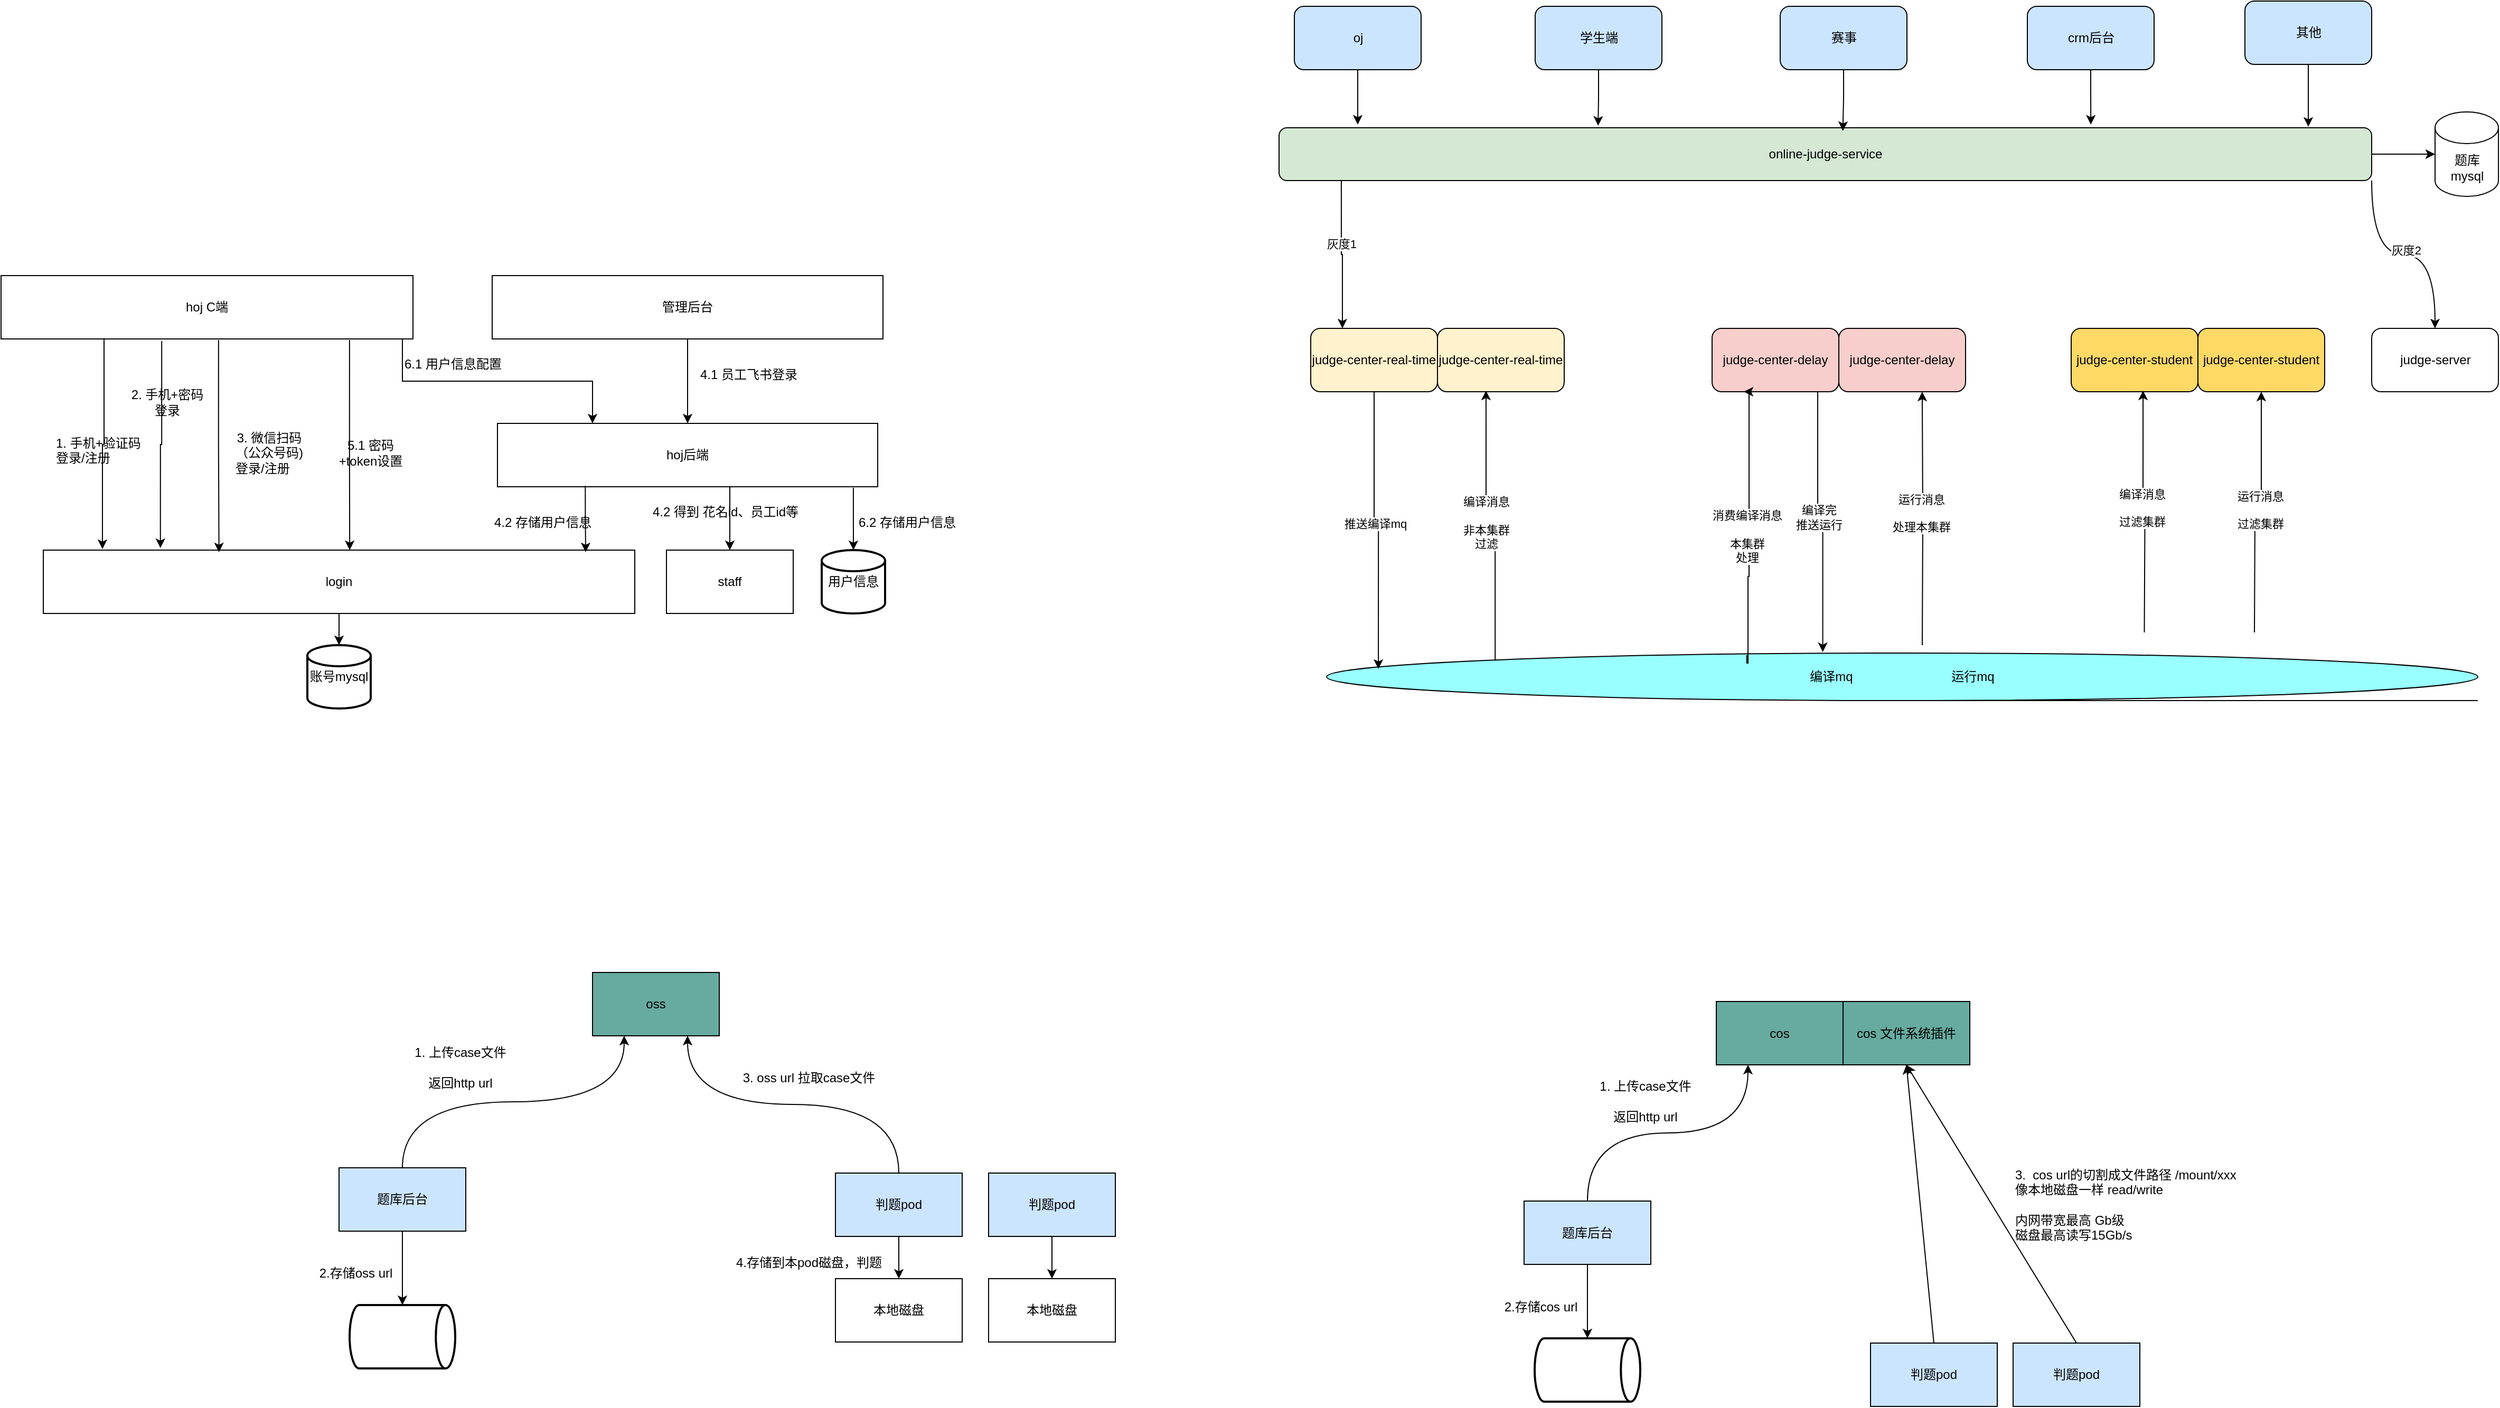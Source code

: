<mxfile version="26.2.13">
  <diagram name="第 1 页" id="Zqn69nHAaQLIHZz4OZMA">
    <mxGraphModel dx="1427" dy="1929" grid="1" gridSize="10" guides="1" tooltips="1" connect="1" arrows="1" fold="1" page="1" pageScale="1" pageWidth="827" pageHeight="1169" math="0" shadow="0">
      <root>
        <mxCell id="0" />
        <mxCell id="1" parent="0" />
        <mxCell id="obczPgTx_yafg2J8MrPF-36" style="edgeStyle=orthogonalEdgeStyle;rounded=0;orthogonalLoop=1;jettySize=auto;html=1;exitX=1;exitY=1;exitDx=0;exitDy=0;entryX=0.25;entryY=0;entryDx=0;entryDy=0;" parent="1" source="obczPgTx_yafg2J8MrPF-1" target="obczPgTx_yafg2J8MrPF-4" edge="1">
          <mxGeometry relative="1" as="geometry">
            <Array as="points">
              <mxPoint x="380" y="210" />
              <mxPoint x="380" y="250" />
              <mxPoint x="560" y="250" />
            </Array>
          </mxGeometry>
        </mxCell>
        <mxCell id="obczPgTx_yafg2J8MrPF-1" value="hoj C端" style="rounded=0;whiteSpace=wrap;html=1;" parent="1" vertex="1">
          <mxGeometry y="150" width="390" height="60" as="geometry" />
        </mxCell>
        <mxCell id="obczPgTx_yafg2J8MrPF-7" style="edgeStyle=orthogonalEdgeStyle;rounded=0;orthogonalLoop=1;jettySize=auto;html=1;exitX=0.5;exitY=1;exitDx=0;exitDy=0;entryX=0.5;entryY=0;entryDx=0;entryDy=0;" parent="1" source="obczPgTx_yafg2J8MrPF-2" target="obczPgTx_yafg2J8MrPF-4" edge="1">
          <mxGeometry relative="1" as="geometry" />
        </mxCell>
        <mxCell id="obczPgTx_yafg2J8MrPF-2" value="管理后台" style="rounded=0;whiteSpace=wrap;html=1;" parent="1" vertex="1">
          <mxGeometry x="465" y="150" width="370" height="60" as="geometry" />
        </mxCell>
        <mxCell id="obczPgTx_yafg2J8MrPF-3" value="login" style="rounded=0;whiteSpace=wrap;html=1;" parent="1" vertex="1">
          <mxGeometry x="40" y="410" width="560" height="60" as="geometry" />
        </mxCell>
        <mxCell id="obczPgTx_yafg2J8MrPF-31" style="edgeStyle=orthogonalEdgeStyle;rounded=0;orthogonalLoop=1;jettySize=auto;html=1;exitX=0.908;exitY=0.983;exitDx=0;exitDy=0;entryX=0.5;entryY=0;entryDx=0;entryDy=0;exitPerimeter=0;" parent="1" source="obczPgTx_yafg2J8MrPF-4" target="obczPgTx_yafg2J8MrPF-8" edge="1">
          <mxGeometry relative="1" as="geometry">
            <Array as="points">
              <mxPoint x="690" y="349" />
            </Array>
          </mxGeometry>
        </mxCell>
        <mxCell id="obczPgTx_yafg2J8MrPF-4" value="hoj后端" style="rounded=0;whiteSpace=wrap;html=1;" parent="1" vertex="1">
          <mxGeometry x="470" y="290" width="360" height="60" as="geometry" />
        </mxCell>
        <mxCell id="obczPgTx_yafg2J8MrPF-5" style="edgeStyle=orthogonalEdgeStyle;rounded=0;orthogonalLoop=1;jettySize=auto;html=1;exitX=0.25;exitY=1;exitDx=0;exitDy=0;entryX=0.1;entryY=-0.017;entryDx=0;entryDy=0;entryPerimeter=0;" parent="1" source="obczPgTx_yafg2J8MrPF-1" target="obczPgTx_yafg2J8MrPF-3" edge="1">
          <mxGeometry relative="1" as="geometry" />
        </mxCell>
        <mxCell id="obczPgTx_yafg2J8MrPF-6" style="edgeStyle=orthogonalEdgeStyle;rounded=0;orthogonalLoop=1;jettySize=auto;html=1;exitX=0.528;exitY=1.017;exitDx=0;exitDy=0;entryX=0.297;entryY=0.033;entryDx=0;entryDy=0;entryPerimeter=0;exitPerimeter=0;" parent="1" source="obczPgTx_yafg2J8MrPF-1" target="obczPgTx_yafg2J8MrPF-3" edge="1">
          <mxGeometry relative="1" as="geometry" />
        </mxCell>
        <mxCell id="obczPgTx_yafg2J8MrPF-8" value="staff" style="rounded=0;whiteSpace=wrap;html=1;" parent="1" vertex="1">
          <mxGeometry x="630" y="410" width="120" height="60" as="geometry" />
        </mxCell>
        <mxCell id="obczPgTx_yafg2J8MrPF-11" style="edgeStyle=orthogonalEdgeStyle;rounded=0;orthogonalLoop=1;jettySize=auto;html=1;exitX=0.39;exitY=1.033;exitDx=0;exitDy=0;entryX=0.198;entryY=-0.033;entryDx=0;entryDy=0;entryPerimeter=0;exitPerimeter=0;" parent="1" source="obczPgTx_yafg2J8MrPF-1" target="obczPgTx_yafg2J8MrPF-3" edge="1">
          <mxGeometry relative="1" as="geometry" />
        </mxCell>
        <mxCell id="obczPgTx_yafg2J8MrPF-12" value="2. 手机+密码&lt;div&gt;登录&lt;/div&gt;" style="text;html=1;align=center;verticalAlign=middle;whiteSpace=wrap;rounded=0;" parent="1" vertex="1">
          <mxGeometry x="120" y="250" width="75" height="40" as="geometry" />
        </mxCell>
        <mxCell id="obczPgTx_yafg2J8MrPF-13" value="&lt;div style=&quot;text-align: center;&quot;&gt;&lt;span style=&quot;background-color: initial;&quot;&gt;3. 微信扫码&lt;/span&gt;&lt;/div&gt;&lt;div style=&quot;text-align: center;&quot;&gt;&lt;span style=&quot;background-color: initial;&quot;&gt;（公众号码)&lt;/span&gt;&lt;/div&gt;&lt;div&gt;&lt;span style=&quot;text-align: center;&quot;&gt;登录/注册&lt;/span&gt;&lt;br&gt;&lt;/div&gt;" style="text;whiteSpace=wrap;html=1;" parent="1" vertex="1">
          <mxGeometry x="220" y="290" width="76" height="50" as="geometry" />
        </mxCell>
        <mxCell id="obczPgTx_yafg2J8MrPF-15" value="&lt;span style=&quot;text-align: center;&quot;&gt;1. 手机+验证码&lt;/span&gt;&lt;div&gt;&lt;span style=&quot;text-align: center;&quot;&gt;登录/注册&lt;/span&gt;&lt;br&gt;&lt;/div&gt;" style="text;whiteSpace=wrap;html=1;" parent="1" vertex="1">
          <mxGeometry x="50" y="295" width="86" height="50" as="geometry" />
        </mxCell>
        <mxCell id="obczPgTx_yafg2J8MrPF-16" value="&lt;div style=&quot;text-align: center;&quot;&gt;4.1&amp;nbsp;&lt;span style=&quot;background-color: initial;&quot;&gt;员工飞书登录&lt;/span&gt;&lt;/div&gt;" style="text;whiteSpace=wrap;html=1;" parent="1" vertex="1">
          <mxGeometry x="660" y="230" width="150" height="30" as="geometry" />
        </mxCell>
        <mxCell id="obczPgTx_yafg2J8MrPF-21" value="账号mysql" style="strokeWidth=2;html=1;shape=mxgraph.flowchart.database;whiteSpace=wrap;" parent="1" vertex="1">
          <mxGeometry x="290" y="500" width="60" height="60" as="geometry" />
        </mxCell>
        <mxCell id="obczPgTx_yafg2J8MrPF-22" value="用户信息" style="strokeWidth=2;html=1;shape=mxgraph.flowchart.database;whiteSpace=wrap;" parent="1" vertex="1">
          <mxGeometry x="777" y="410" width="60" height="60" as="geometry" />
        </mxCell>
        <mxCell id="obczPgTx_yafg2J8MrPF-24" style="edgeStyle=orthogonalEdgeStyle;rounded=0;orthogonalLoop=1;jettySize=auto;html=1;exitX=0.5;exitY=1;exitDx=0;exitDy=0;entryX=0.5;entryY=0;entryDx=0;entryDy=0;entryPerimeter=0;" parent="1" source="obczPgTx_yafg2J8MrPF-3" target="obczPgTx_yafg2J8MrPF-21" edge="1">
          <mxGeometry relative="1" as="geometry" />
        </mxCell>
        <mxCell id="obczPgTx_yafg2J8MrPF-30" value="&lt;div style=&quot;text-align: center;&quot;&gt;4.2&amp;nbsp;&lt;span style=&quot;background-color: initial;&quot;&gt;得到 花名id、员工id等&lt;/span&gt;&lt;/div&gt;" style="text;whiteSpace=wrap;html=1;" parent="1" vertex="1">
          <mxGeometry x="615" y="360" width="150" height="30" as="geometry" />
        </mxCell>
        <mxCell id="obczPgTx_yafg2J8MrPF-33" style="edgeStyle=orthogonalEdgeStyle;rounded=0;orthogonalLoop=1;jettySize=auto;html=1;exitX=0.231;exitY=0.983;exitDx=0;exitDy=0;entryX=0.917;entryY=0.033;entryDx=0;entryDy=0;entryPerimeter=0;exitPerimeter=0;" parent="1" source="obczPgTx_yafg2J8MrPF-4" target="obczPgTx_yafg2J8MrPF-3" edge="1">
          <mxGeometry relative="1" as="geometry" />
        </mxCell>
        <mxCell id="obczPgTx_yafg2J8MrPF-34" value="&lt;div style=&quot;text-align: center;&quot;&gt;4.2 存储用户信息&lt;/div&gt;" style="text;whiteSpace=wrap;html=1;" parent="1" vertex="1">
          <mxGeometry x="465" y="370" width="150" height="30" as="geometry" />
        </mxCell>
        <mxCell id="obczPgTx_yafg2J8MrPF-35" value="&lt;div style=&quot;text-align: center;&quot;&gt;6.2 存储用户信息&lt;/div&gt;" style="text;whiteSpace=wrap;html=1;" parent="1" vertex="1">
          <mxGeometry x="810" y="370" width="150" height="30" as="geometry" />
        </mxCell>
        <mxCell id="obczPgTx_yafg2J8MrPF-37" value="&lt;div style=&quot;text-align: center;&quot;&gt;6.1 用户信息配置&lt;/div&gt;" style="text;whiteSpace=wrap;html=1;" parent="1" vertex="1">
          <mxGeometry x="380" y="220" width="150" height="30" as="geometry" />
        </mxCell>
        <mxCell id="obczPgTx_yafg2J8MrPF-40" style="edgeStyle=orthogonalEdgeStyle;rounded=0;orthogonalLoop=1;jettySize=auto;html=1;exitX=0.846;exitY=1.017;exitDx=0;exitDy=0;entryX=0.518;entryY=0;entryDx=0;entryDy=0;entryPerimeter=0;exitPerimeter=0;" parent="1" source="obczPgTx_yafg2J8MrPF-1" target="obczPgTx_yafg2J8MrPF-3" edge="1">
          <mxGeometry relative="1" as="geometry" />
        </mxCell>
        <mxCell id="obczPgTx_yafg2J8MrPF-41" value="5.1 密码+token设置" style="text;html=1;align=center;verticalAlign=middle;whiteSpace=wrap;rounded=0;" parent="1" vertex="1">
          <mxGeometry x="310" y="305" width="80" height="25" as="geometry" />
        </mxCell>
        <mxCell id="obczPgTx_yafg2J8MrPF-42" style="edgeStyle=orthogonalEdgeStyle;rounded=0;orthogonalLoop=1;jettySize=auto;html=1;exitX=0.936;exitY=1.017;exitDx=0;exitDy=0;entryX=0.5;entryY=0;entryDx=0;entryDy=0;entryPerimeter=0;exitPerimeter=0;" parent="1" source="obczPgTx_yafg2J8MrPF-4" target="obczPgTx_yafg2J8MrPF-22" edge="1">
          <mxGeometry relative="1" as="geometry" />
        </mxCell>
        <mxCell id="ji8Ps8-y2DthkimGRA9Z-1" value="oss" style="rounded=0;whiteSpace=wrap;html=1;fillColor=#67AB9F;" parent="1" vertex="1">
          <mxGeometry x="560" y="810" width="120" height="60" as="geometry" />
        </mxCell>
        <mxCell id="ji8Ps8-y2DthkimGRA9Z-8" value="" style="edgeStyle=orthogonalEdgeStyle;rounded=0;orthogonalLoop=1;jettySize=auto;html=1;" parent="1" source="ji8Ps8-y2DthkimGRA9Z-3" target="ji8Ps8-y2DthkimGRA9Z-6" edge="1">
          <mxGeometry relative="1" as="geometry" />
        </mxCell>
        <mxCell id="ji8Ps8-y2DthkimGRA9Z-14" style="edgeStyle=orthogonalEdgeStyle;rounded=0;orthogonalLoop=1;jettySize=auto;html=1;exitX=0.5;exitY=0;exitDx=0;exitDy=0;entryX=0.75;entryY=1;entryDx=0;entryDy=0;curved=1;" parent="1" source="ji8Ps8-y2DthkimGRA9Z-3" target="ji8Ps8-y2DthkimGRA9Z-1" edge="1">
          <mxGeometry relative="1" as="geometry" />
        </mxCell>
        <mxCell id="ji8Ps8-y2DthkimGRA9Z-3" value="判题pod" style="rounded=0;whiteSpace=wrap;html=1;fillColor=#CCE5FF;" parent="1" vertex="1">
          <mxGeometry x="790" y="1000" width="120" height="60" as="geometry" />
        </mxCell>
        <mxCell id="ji8Ps8-y2DthkimGRA9Z-11" style="edgeStyle=orthogonalEdgeStyle;rounded=0;orthogonalLoop=1;jettySize=auto;html=1;exitX=0.5;exitY=0;exitDx=0;exitDy=0;entryX=0.25;entryY=1;entryDx=0;entryDy=0;curved=1;" parent="1" source="ji8Ps8-y2DthkimGRA9Z-4" target="ji8Ps8-y2DthkimGRA9Z-1" edge="1">
          <mxGeometry relative="1" as="geometry" />
        </mxCell>
        <mxCell id="ji8Ps8-y2DthkimGRA9Z-4" value="题库后台" style="rounded=0;whiteSpace=wrap;html=1;fillColor=#CCE5FF;" parent="1" vertex="1">
          <mxGeometry x="320" y="995" width="120" height="60" as="geometry" />
        </mxCell>
        <mxCell id="ji8Ps8-y2DthkimGRA9Z-9" value="" style="edgeStyle=orthogonalEdgeStyle;rounded=0;orthogonalLoop=1;jettySize=auto;html=1;" parent="1" source="ji8Ps8-y2DthkimGRA9Z-5" target="ji8Ps8-y2DthkimGRA9Z-7" edge="1">
          <mxGeometry relative="1" as="geometry" />
        </mxCell>
        <mxCell id="ji8Ps8-y2DthkimGRA9Z-5" value="判题pod" style="rounded=0;whiteSpace=wrap;html=1;fillColor=#CCE5FF;" parent="1" vertex="1">
          <mxGeometry x="935" y="1000" width="120" height="60" as="geometry" />
        </mxCell>
        <mxCell id="ji8Ps8-y2DthkimGRA9Z-6" value="本地磁盘" style="rounded=0;whiteSpace=wrap;html=1;" parent="1" vertex="1">
          <mxGeometry x="790" y="1100" width="120" height="60" as="geometry" />
        </mxCell>
        <mxCell id="ji8Ps8-y2DthkimGRA9Z-7" value="本地磁盘" style="rounded=0;whiteSpace=wrap;html=1;" parent="1" vertex="1">
          <mxGeometry x="935" y="1100" width="120" height="60" as="geometry" />
        </mxCell>
        <mxCell id="ji8Ps8-y2DthkimGRA9Z-15" value="" style="strokeWidth=2;html=1;shape=mxgraph.flowchart.direct_data;whiteSpace=wrap;" parent="1" vertex="1">
          <mxGeometry x="330" y="1125" width="100" height="60" as="geometry" />
        </mxCell>
        <mxCell id="ji8Ps8-y2DthkimGRA9Z-17" style="rounded=0;orthogonalLoop=1;jettySize=auto;html=1;exitX=0.5;exitY=1;exitDx=0;exitDy=0;entryX=0.5;entryY=0;entryDx=0;entryDy=0;entryPerimeter=0;" parent="1" source="ji8Ps8-y2DthkimGRA9Z-4" target="ji8Ps8-y2DthkimGRA9Z-15" edge="1">
          <mxGeometry relative="1" as="geometry" />
        </mxCell>
        <mxCell id="ji8Ps8-y2DthkimGRA9Z-18" value="1. 上传case文件&lt;div&gt;&lt;br&gt;&lt;div&gt;返回http url&lt;/div&gt;&lt;/div&gt;" style="text;html=1;align=center;verticalAlign=middle;whiteSpace=wrap;rounded=0;" parent="1" vertex="1">
          <mxGeometry x="350" y="870" width="170" height="60" as="geometry" />
        </mxCell>
        <mxCell id="ji8Ps8-y2DthkimGRA9Z-19" value="2.存储oss url" style="text;html=1;align=center;verticalAlign=middle;whiteSpace=wrap;rounded=0;" parent="1" vertex="1">
          <mxGeometry x="296" y="1080" width="80" height="30" as="geometry" />
        </mxCell>
        <mxCell id="ji8Ps8-y2DthkimGRA9Z-20" value="3. oss url 拉取case文件" style="text;html=1;align=center;verticalAlign=middle;whiteSpace=wrap;rounded=0;" parent="1" vertex="1">
          <mxGeometry x="680" y="880" width="170" height="60" as="geometry" />
        </mxCell>
        <mxCell id="ji8Ps8-y2DthkimGRA9Z-22" value="4.存储到本pod磁盘，判题" style="text;html=1;align=center;verticalAlign=middle;whiteSpace=wrap;rounded=0;" parent="1" vertex="1">
          <mxGeometry x="690" y="1070" width="150" height="30" as="geometry" />
        </mxCell>
        <mxCell id="ji8Ps8-y2DthkimGRA9Z-23" value="cos" style="rounded=0;whiteSpace=wrap;html=1;fillColor=#67AB9F;" parent="1" vertex="1">
          <mxGeometry x="1624" y="837.5" width="120" height="60" as="geometry" />
        </mxCell>
        <mxCell id="ji8Ps8-y2DthkimGRA9Z-42" style="edgeStyle=none;rounded=0;orthogonalLoop=1;jettySize=auto;html=1;exitX=0.5;exitY=0;exitDx=0;exitDy=0;entryX=0.5;entryY=1;entryDx=0;entryDy=0;" parent="1" source="ji8Ps8-y2DthkimGRA9Z-26" target="ji8Ps8-y2DthkimGRA9Z-40" edge="1">
          <mxGeometry relative="1" as="geometry" />
        </mxCell>
        <mxCell id="ji8Ps8-y2DthkimGRA9Z-26" value="判题pod" style="rounded=0;whiteSpace=wrap;html=1;fillColor=#CCE5FF;" parent="1" vertex="1">
          <mxGeometry x="1770" y="1161" width="120" height="60" as="geometry" />
        </mxCell>
        <mxCell id="ji8Ps8-y2DthkimGRA9Z-27" style="edgeStyle=orthogonalEdgeStyle;rounded=0;orthogonalLoop=1;jettySize=auto;html=1;exitX=0.5;exitY=0;exitDx=0;exitDy=0;entryX=0.25;entryY=1;entryDx=0;entryDy=0;curved=1;" parent="1" source="ji8Ps8-y2DthkimGRA9Z-28" target="ji8Ps8-y2DthkimGRA9Z-23" edge="1">
          <mxGeometry relative="1" as="geometry" />
        </mxCell>
        <mxCell id="ji8Ps8-y2DthkimGRA9Z-28" value="题库后台" style="rounded=0;whiteSpace=wrap;html=1;fillColor=#CCE5FF;" parent="1" vertex="1">
          <mxGeometry x="1442" y="1026.5" width="120" height="60" as="geometry" />
        </mxCell>
        <mxCell id="ji8Ps8-y2DthkimGRA9Z-43" style="edgeStyle=none;rounded=0;orthogonalLoop=1;jettySize=auto;html=1;exitX=0.5;exitY=0;exitDx=0;exitDy=0;entryX=0.5;entryY=1;entryDx=0;entryDy=0;" parent="1" source="ji8Ps8-y2DthkimGRA9Z-30" target="ji8Ps8-y2DthkimGRA9Z-40" edge="1">
          <mxGeometry relative="1" as="geometry" />
        </mxCell>
        <mxCell id="ji8Ps8-y2DthkimGRA9Z-30" value="判题pod" style="rounded=0;whiteSpace=wrap;html=1;fillColor=#CCE5FF;" parent="1" vertex="1">
          <mxGeometry x="1905" y="1161" width="120" height="60" as="geometry" />
        </mxCell>
        <mxCell id="ji8Ps8-y2DthkimGRA9Z-33" value="" style="strokeWidth=2;html=1;shape=mxgraph.flowchart.direct_data;whiteSpace=wrap;" parent="1" vertex="1">
          <mxGeometry x="1452" y="1156.5" width="100" height="60" as="geometry" />
        </mxCell>
        <mxCell id="ji8Ps8-y2DthkimGRA9Z-34" style="rounded=0;orthogonalLoop=1;jettySize=auto;html=1;exitX=0.5;exitY=1;exitDx=0;exitDy=0;entryX=0.5;entryY=0;entryDx=0;entryDy=0;entryPerimeter=0;" parent="1" source="ji8Ps8-y2DthkimGRA9Z-28" target="ji8Ps8-y2DthkimGRA9Z-33" edge="1">
          <mxGeometry relative="1" as="geometry" />
        </mxCell>
        <mxCell id="ji8Ps8-y2DthkimGRA9Z-35" value="1. 上传case文件&lt;div&gt;&lt;br&gt;&lt;div&gt;返回http url&lt;/div&gt;&lt;/div&gt;" style="text;html=1;align=center;verticalAlign=middle;whiteSpace=wrap;rounded=0;" parent="1" vertex="1">
          <mxGeometry x="1472" y="901.5" width="170" height="60" as="geometry" />
        </mxCell>
        <mxCell id="ji8Ps8-y2DthkimGRA9Z-36" value="2.存储cos url" style="text;html=1;align=center;verticalAlign=middle;whiteSpace=wrap;rounded=0;" parent="1" vertex="1">
          <mxGeometry x="1418" y="1111.5" width="80" height="30" as="geometry" />
        </mxCell>
        <mxCell id="ji8Ps8-y2DthkimGRA9Z-37" value="3.&amp;nbsp; cos url的切割成文件路径 /mount/xxx&lt;div&gt;&lt;div&gt;像本地磁盘一样&amp;nbsp;&lt;span style=&quot;background-color: initial;&quot;&gt;read/write&lt;/span&gt;&lt;/div&gt;&lt;div&gt;&lt;span style=&quot;background-color: initial;&quot;&gt;&lt;br&gt;&lt;/span&gt;&lt;/div&gt;&lt;div&gt;&lt;span style=&quot;background-color: initial;&quot;&gt;内网带宽最高 Gb级&lt;/span&gt;&lt;/div&gt;&lt;div&gt;&lt;span style=&quot;background-color: initial;&quot;&gt;磁盘最高读写15Gb/s&lt;/span&gt;&lt;/div&gt;&lt;/div&gt;" style="text;html=1;align=left;verticalAlign=middle;whiteSpace=wrap;rounded=0;" parent="1" vertex="1">
          <mxGeometry x="1905" y="1000" width="230" height="60" as="geometry" />
        </mxCell>
        <mxCell id="ji8Ps8-y2DthkimGRA9Z-40" value="cos 文件系统插件" style="rounded=0;whiteSpace=wrap;html=1;fillColor=#67AB9F;" parent="1" vertex="1">
          <mxGeometry x="1744" y="837.5" width="120" height="60" as="geometry" />
        </mxCell>
        <mxCell id="_0bZGA4F4RhLJNv9DCTe-1" value="学生端" style="rounded=1;whiteSpace=wrap;html=1;fillColor=light-dark(#CCE5FF,var(--ge-dark-color, #121212));" parent="1" vertex="1">
          <mxGeometry x="1452.5" y="-105" width="120" height="60" as="geometry" />
        </mxCell>
        <mxCell id="_0bZGA4F4RhLJNv9DCTe-2" value="oj" style="rounded=1;whiteSpace=wrap;html=1;fillColor=light-dark(#CCE5FF,var(--ge-dark-color, #121212));" parent="1" vertex="1">
          <mxGeometry x="1224.5" y="-105" width="120" height="60" as="geometry" />
        </mxCell>
        <mxCell id="_0bZGA4F4RhLJNv9DCTe-3" value="其他" style="rounded=1;whiteSpace=wrap;html=1;fillColor=light-dark(#CCE5FF,var(--ge-dark-color, #121212));" parent="1" vertex="1">
          <mxGeometry x="2124.5" y="-110" width="120" height="60" as="geometry" />
        </mxCell>
        <mxCell id="_0bZGA4F4RhLJNv9DCTe-4" value="crm后台" style="rounded=1;whiteSpace=wrap;html=1;fillColor=light-dark(#CCE5FF,var(--ge-dark-color, #121212));" parent="1" vertex="1">
          <mxGeometry x="1918.5" y="-105" width="120" height="60" as="geometry" />
        </mxCell>
        <mxCell id="_0bZGA4F4RhLJNv9DCTe-5" value="赛事" style="rounded=1;whiteSpace=wrap;html=1;fillColor=light-dark(#CCE5FF,var(--ge-dark-color, #121212));" parent="1" vertex="1">
          <mxGeometry x="1684.5" y="-105" width="120" height="60" as="geometry" />
        </mxCell>
        <mxCell id="_0bZGA4F4RhLJNv9DCTe-19" style="edgeStyle=orthogonalEdgeStyle;rounded=0;orthogonalLoop=1;jettySize=auto;html=1;exitX=0.057;exitY=0.96;exitDx=0;exitDy=0;entryX=0.25;entryY=0;entryDx=0;entryDy=0;exitPerimeter=0;" parent="1" source="_0bZGA4F4RhLJNv9DCTe-6" target="_0bZGA4F4RhLJNv9DCTe-7" edge="1">
          <mxGeometry relative="1" as="geometry" />
        </mxCell>
        <mxCell id="_0bZGA4F4RhLJNv9DCTe-46" value="灰度1" style="edgeLabel;html=1;align=center;verticalAlign=middle;resizable=0;points=[];" parent="_0bZGA4F4RhLJNv9DCTe-19" vertex="1" connectable="0">
          <mxGeometry x="-0.133" relative="1" as="geometry">
            <mxPoint as="offset" />
          </mxGeometry>
        </mxCell>
        <mxCell id="_0bZGA4F4RhLJNv9DCTe-35" style="edgeStyle=orthogonalEdgeStyle;rounded=0;orthogonalLoop=1;jettySize=auto;html=1;exitX=1;exitY=0.5;exitDx=0;exitDy=0;" parent="1" source="_0bZGA4F4RhLJNv9DCTe-6" target="_0bZGA4F4RhLJNv9DCTe-14" edge="1">
          <mxGeometry relative="1" as="geometry" />
        </mxCell>
        <mxCell id="_0bZGA4F4RhLJNv9DCTe-44" style="edgeStyle=orthogonalEdgeStyle;rounded=0;orthogonalLoop=1;jettySize=auto;html=1;exitX=1;exitY=1;exitDx=0;exitDy=0;curved=1;" parent="1" source="_0bZGA4F4RhLJNv9DCTe-6" target="_0bZGA4F4RhLJNv9DCTe-42" edge="1">
          <mxGeometry relative="1" as="geometry" />
        </mxCell>
        <mxCell id="_0bZGA4F4RhLJNv9DCTe-45" value="灰度2" style="edgeLabel;html=1;align=center;verticalAlign=middle;resizable=0;points=[];" parent="_0bZGA4F4RhLJNv9DCTe-44" vertex="1" connectable="0">
          <mxGeometry x="0.018" y="4" relative="1" as="geometry">
            <mxPoint as="offset" />
          </mxGeometry>
        </mxCell>
        <mxCell id="_0bZGA4F4RhLJNv9DCTe-6" value="online-judge-service" style="rounded=1;whiteSpace=wrap;html=1;fillColor=light-dark(#D5E8D4,var(--ge-dark-color, #121212));" parent="1" vertex="1">
          <mxGeometry x="1210" y="10" width="1034.5" height="50" as="geometry" />
        </mxCell>
        <mxCell id="_0bZGA4F4RhLJNv9DCTe-7" value="judge-center-real-time" style="rounded=1;whiteSpace=wrap;html=1;fillColor=light-dark(#FFF2CC,var(--ge-dark-color, #121212));" parent="1" vertex="1">
          <mxGeometry x="1240" y="200" width="120" height="60" as="geometry" />
        </mxCell>
        <mxCell id="_0bZGA4F4RhLJNv9DCTe-8" value="judge-center-real-time" style="rounded=1;whiteSpace=wrap;html=1;fillColor=light-dark(#FFF2CC,var(--ge-dark-color, #121212));" parent="1" vertex="1">
          <mxGeometry x="1360" y="200" width="120" height="60" as="geometry" />
        </mxCell>
        <mxCell id="_0bZGA4F4RhLJNv9DCTe-9" value="judge-center-delay" style="rounded=1;whiteSpace=wrap;html=1;fillColor=light-dark(#F8CECC,var(--ge-dark-color, #121212));" parent="1" vertex="1">
          <mxGeometry x="1620" y="200" width="120" height="60" as="geometry" />
        </mxCell>
        <mxCell id="_0bZGA4F4RhLJNv9DCTe-10" value="judge-center-delay" style="rounded=1;whiteSpace=wrap;html=1;fillColor=light-dark(#F8CECC,var(--ge-dark-color, #121212));" parent="1" vertex="1">
          <mxGeometry x="1740" y="200" width="120" height="60" as="geometry" />
        </mxCell>
        <mxCell id="_0bZGA4F4RhLJNv9DCTe-11" value="judge-center-student" style="rounded=1;whiteSpace=wrap;html=1;fillColor=light-dark(#FFD966,var(--ge-dark-color, #121212));" parent="1" vertex="1">
          <mxGeometry x="1960" y="200" width="120" height="60" as="geometry" />
        </mxCell>
        <mxCell id="_0bZGA4F4RhLJNv9DCTe-12" value="judge-center-student" style="rounded=1;whiteSpace=wrap;html=1;fillColor=light-dark(#FFD966,var(--ge-dark-color, #121212));" parent="1" vertex="1">
          <mxGeometry x="2080" y="200" width="120" height="60" as="geometry" />
        </mxCell>
        <mxCell id="_0bZGA4F4RhLJNv9DCTe-14" value="题库&lt;div&gt;mysql&lt;/div&gt;" style="shape=cylinder3;whiteSpace=wrap;html=1;boundedLbl=1;backgroundOutline=1;size=15;" parent="1" vertex="1">
          <mxGeometry x="2304.5" y="-5" width="60" height="80" as="geometry" />
        </mxCell>
        <mxCell id="_0bZGA4F4RhLJNv9DCTe-37" style="edgeStyle=orthogonalEdgeStyle;rounded=0;orthogonalLoop=1;jettySize=auto;html=1;exitX=0.5;exitY=1;exitDx=0;exitDy=0;entryX=0.072;entryY=-0.06;entryDx=0;entryDy=0;entryPerimeter=0;" parent="1" source="_0bZGA4F4RhLJNv9DCTe-2" target="_0bZGA4F4RhLJNv9DCTe-6" edge="1">
          <mxGeometry relative="1" as="geometry" />
        </mxCell>
        <mxCell id="_0bZGA4F4RhLJNv9DCTe-38" style="edgeStyle=orthogonalEdgeStyle;rounded=0;orthogonalLoop=1;jettySize=auto;html=1;exitX=0.5;exitY=1;exitDx=0;exitDy=0;entryX=0.292;entryY=-0.04;entryDx=0;entryDy=0;entryPerimeter=0;" parent="1" source="_0bZGA4F4RhLJNv9DCTe-1" target="_0bZGA4F4RhLJNv9DCTe-6" edge="1">
          <mxGeometry relative="1" as="geometry" />
        </mxCell>
        <mxCell id="_0bZGA4F4RhLJNv9DCTe-39" style="edgeStyle=orthogonalEdgeStyle;rounded=0;orthogonalLoop=1;jettySize=auto;html=1;exitX=0.5;exitY=1;exitDx=0;exitDy=0;entryX=0.516;entryY=0.06;entryDx=0;entryDy=0;entryPerimeter=0;" parent="1" source="_0bZGA4F4RhLJNv9DCTe-5" target="_0bZGA4F4RhLJNv9DCTe-6" edge="1">
          <mxGeometry relative="1" as="geometry" />
        </mxCell>
        <mxCell id="_0bZGA4F4RhLJNv9DCTe-40" style="edgeStyle=orthogonalEdgeStyle;rounded=0;orthogonalLoop=1;jettySize=auto;html=1;exitX=0.5;exitY=1;exitDx=0;exitDy=0;entryX=0.743;entryY=-0.06;entryDx=0;entryDy=0;entryPerimeter=0;" parent="1" source="_0bZGA4F4RhLJNv9DCTe-4" target="_0bZGA4F4RhLJNv9DCTe-6" edge="1">
          <mxGeometry relative="1" as="geometry" />
        </mxCell>
        <mxCell id="_0bZGA4F4RhLJNv9DCTe-41" style="edgeStyle=orthogonalEdgeStyle;rounded=0;orthogonalLoop=1;jettySize=auto;html=1;exitX=0.5;exitY=1;exitDx=0;exitDy=0;entryX=0.942;entryY=-0.02;entryDx=0;entryDy=0;entryPerimeter=0;" parent="1" source="_0bZGA4F4RhLJNv9DCTe-3" target="_0bZGA4F4RhLJNv9DCTe-6" edge="1">
          <mxGeometry relative="1" as="geometry" />
        </mxCell>
        <mxCell id="_0bZGA4F4RhLJNv9DCTe-42" value="judge-server" style="rounded=1;whiteSpace=wrap;html=1;" parent="1" vertex="1">
          <mxGeometry x="2244.5" y="200" width="120" height="60" as="geometry" />
        </mxCell>
        <mxCell id="rjKXNMB30DjtsITm2oIO-1" value="编译mq&amp;nbsp; &amp;nbsp; &amp;nbsp; &amp;nbsp; &amp;nbsp; &amp;nbsp; &amp;nbsp; &amp;nbsp; &amp;nbsp; &amp;nbsp; &amp;nbsp; &amp;nbsp; &amp;nbsp; &amp;nbsp; 运行mq" style="shape=tapeData;whiteSpace=wrap;html=1;perimeter=ellipsePerimeter;fillColor=light-dark(#99FFFF,var(--ge-dark-color, #121212));" vertex="1" parent="1">
          <mxGeometry x="1255" y="507.5" width="1090" height="45" as="geometry" />
        </mxCell>
        <mxCell id="rjKXNMB30DjtsITm2oIO-2" style="edgeStyle=orthogonalEdgeStyle;rounded=0;orthogonalLoop=1;jettySize=auto;html=1;exitX=0.5;exitY=1;exitDx=0;exitDy=0;entryX=0.045;entryY=0.333;entryDx=0;entryDy=0;entryPerimeter=0;" edge="1" parent="1" source="_0bZGA4F4RhLJNv9DCTe-7" target="rjKXNMB30DjtsITm2oIO-1">
          <mxGeometry relative="1" as="geometry" />
        </mxCell>
        <mxCell id="rjKXNMB30DjtsITm2oIO-4" value="推送编译mq" style="edgeLabel;html=1;align=center;verticalAlign=middle;resizable=0;points=[];" vertex="1" connectable="0" parent="rjKXNMB30DjtsITm2oIO-2">
          <mxGeometry x="-0.07" y="-1" relative="1" as="geometry">
            <mxPoint as="offset" />
          </mxGeometry>
        </mxCell>
        <mxCell id="rjKXNMB30DjtsITm2oIO-6" style="edgeStyle=orthogonalEdgeStyle;rounded=0;orthogonalLoop=1;jettySize=auto;html=1;exitX=0;exitY=0;exitDx=0;exitDy=0;entryX=0.383;entryY=0.983;entryDx=0;entryDy=0;entryPerimeter=0;" edge="1" parent="1" source="rjKXNMB30DjtsITm2oIO-1" target="_0bZGA4F4RhLJNv9DCTe-8">
          <mxGeometry relative="1" as="geometry" />
        </mxCell>
        <mxCell id="rjKXNMB30DjtsITm2oIO-7" value="编译消息&lt;div&gt;&lt;br&gt;&lt;div&gt;非本集群&lt;/div&gt;&lt;/div&gt;&lt;div&gt;过滤&lt;/div&gt;" style="edgeLabel;html=1;align=center;verticalAlign=middle;resizable=0;points=[];" vertex="1" connectable="0" parent="rjKXNMB30DjtsITm2oIO-6">
          <mxGeometry x="0.046" relative="1" as="geometry">
            <mxPoint x="-1" as="offset" />
          </mxGeometry>
        </mxCell>
        <mxCell id="rjKXNMB30DjtsITm2oIO-8" style="edgeStyle=orthogonalEdgeStyle;rounded=0;orthogonalLoop=1;jettySize=auto;html=1;exitX=0;exitY=0;exitDx=0;exitDy=0;entryX=0.5;entryY=1;entryDx=0;entryDy=0;" edge="1" parent="1" target="_0bZGA4F4RhLJNv9DCTe-12">
          <mxGeometry relative="1" as="geometry">
            <mxPoint x="2133.5" y="488" as="sourcePoint" />
            <mxPoint x="2134.5" y="380" as="targetPoint" />
          </mxGeometry>
        </mxCell>
        <mxCell id="rjKXNMB30DjtsITm2oIO-9" value="运行消息&lt;div&gt;&lt;br&gt;&lt;/div&gt;&lt;div&gt;过滤集群&lt;/div&gt;" style="edgeLabel;html=1;align=center;verticalAlign=middle;resizable=0;points=[];" vertex="1" connectable="0" parent="rjKXNMB30DjtsITm2oIO-8">
          <mxGeometry x="0.046" relative="1" as="geometry">
            <mxPoint x="-1" as="offset" />
          </mxGeometry>
        </mxCell>
        <mxCell id="rjKXNMB30DjtsITm2oIO-10" style="edgeStyle=orthogonalEdgeStyle;rounded=0;orthogonalLoop=1;jettySize=auto;html=1;exitX=0;exitY=0;exitDx=0;exitDy=0;entryX=0.567;entryY=0.983;entryDx=0;entryDy=0;entryPerimeter=0;" edge="1" parent="1" target="_0bZGA4F4RhLJNv9DCTe-11">
          <mxGeometry relative="1" as="geometry">
            <mxPoint x="2029.25" y="488" as="sourcePoint" />
            <mxPoint x="2030.25" y="380" as="targetPoint" />
          </mxGeometry>
        </mxCell>
        <mxCell id="rjKXNMB30DjtsITm2oIO-11" value="编译消息&lt;div&gt;&lt;br&gt;&lt;/div&gt;&lt;div&gt;过滤集群&lt;/div&gt;" style="edgeLabel;html=1;align=center;verticalAlign=middle;resizable=0;points=[];" vertex="1" connectable="0" parent="rjKXNMB30DjtsITm2oIO-10">
          <mxGeometry x="0.046" relative="1" as="geometry">
            <mxPoint x="-1" as="offset" />
          </mxGeometry>
        </mxCell>
        <mxCell id="rjKXNMB30DjtsITm2oIO-12" style="edgeStyle=orthogonalEdgeStyle;rounded=0;orthogonalLoop=1;jettySize=auto;html=1;entryX=0.658;entryY=1;entryDx=0;entryDy=0;entryPerimeter=0;" edge="1" parent="1" target="_0bZGA4F4RhLJNv9DCTe-10">
          <mxGeometry relative="1" as="geometry">
            <mxPoint x="1819" y="500" as="sourcePoint" />
            <mxPoint x="1821" y="380" as="targetPoint" />
          </mxGeometry>
        </mxCell>
        <mxCell id="rjKXNMB30DjtsITm2oIO-13" value="运行消息&lt;div&gt;&lt;br&gt;&lt;/div&gt;&lt;div&gt;处理本集群&lt;/div&gt;" style="edgeLabel;html=1;align=center;verticalAlign=middle;resizable=0;points=[];" vertex="1" connectable="0" parent="rjKXNMB30DjtsITm2oIO-12">
          <mxGeometry x="0.046" relative="1" as="geometry">
            <mxPoint x="-1" as="offset" />
          </mxGeometry>
        </mxCell>
        <mxCell id="rjKXNMB30DjtsITm2oIO-14" style="edgeStyle=orthogonalEdgeStyle;rounded=0;orthogonalLoop=1;jettySize=auto;html=1;exitX=0.365;exitY=0.044;exitDx=0;exitDy=0;entryX=0.25;entryY=1;entryDx=0;entryDy=0;exitPerimeter=0;" edge="1" parent="1" source="rjKXNMB30DjtsITm2oIO-1" target="_0bZGA4F4RhLJNv9DCTe-9">
          <mxGeometry relative="1" as="geometry">
            <mxPoint x="1654" y="488" as="sourcePoint" />
            <mxPoint x="1655" y="380" as="targetPoint" />
            <Array as="points">
              <mxPoint x="1654" y="517" />
              <mxPoint x="1654" y="435" />
              <mxPoint x="1655" y="435" />
              <mxPoint x="1655" y="260" />
            </Array>
          </mxGeometry>
        </mxCell>
        <mxCell id="rjKXNMB30DjtsITm2oIO-18" value="消费编译消息&lt;div&gt;&lt;br&gt;&lt;div&gt;本集群&lt;/div&gt;&lt;/div&gt;&lt;div&gt;处理&lt;/div&gt;" style="edgeLabel;html=1;align=center;verticalAlign=middle;resizable=0;points=[];" vertex="1" connectable="0" parent="rjKXNMB30DjtsITm2oIO-14">
          <mxGeometry x="-0.046" y="2" relative="1" as="geometry">
            <mxPoint as="offset" />
          </mxGeometry>
        </mxCell>
        <mxCell id="rjKXNMB30DjtsITm2oIO-19" style="edgeStyle=orthogonalEdgeStyle;rounded=0;orthogonalLoop=1;jettySize=auto;html=1;exitX=0.75;exitY=1;exitDx=0;exitDy=0;entryX=0.431;entryY=-0.022;entryDx=0;entryDy=0;entryPerimeter=0;" edge="1" parent="1" source="_0bZGA4F4RhLJNv9DCTe-9" target="rjKXNMB30DjtsITm2oIO-1">
          <mxGeometry relative="1" as="geometry">
            <Array as="points">
              <mxPoint x="1720" y="260" />
              <mxPoint x="1720" y="388" />
              <mxPoint x="1725" y="388" />
            </Array>
          </mxGeometry>
        </mxCell>
        <mxCell id="rjKXNMB30DjtsITm2oIO-20" value="编译完&lt;div&gt;推送运行&lt;/div&gt;" style="edgeLabel;html=1;align=center;verticalAlign=middle;resizable=0;points=[];" vertex="1" connectable="0" parent="rjKXNMB30DjtsITm2oIO-19">
          <mxGeometry x="-0.012" y="1" relative="1" as="geometry">
            <mxPoint as="offset" />
          </mxGeometry>
        </mxCell>
      </root>
    </mxGraphModel>
  </diagram>
</mxfile>
